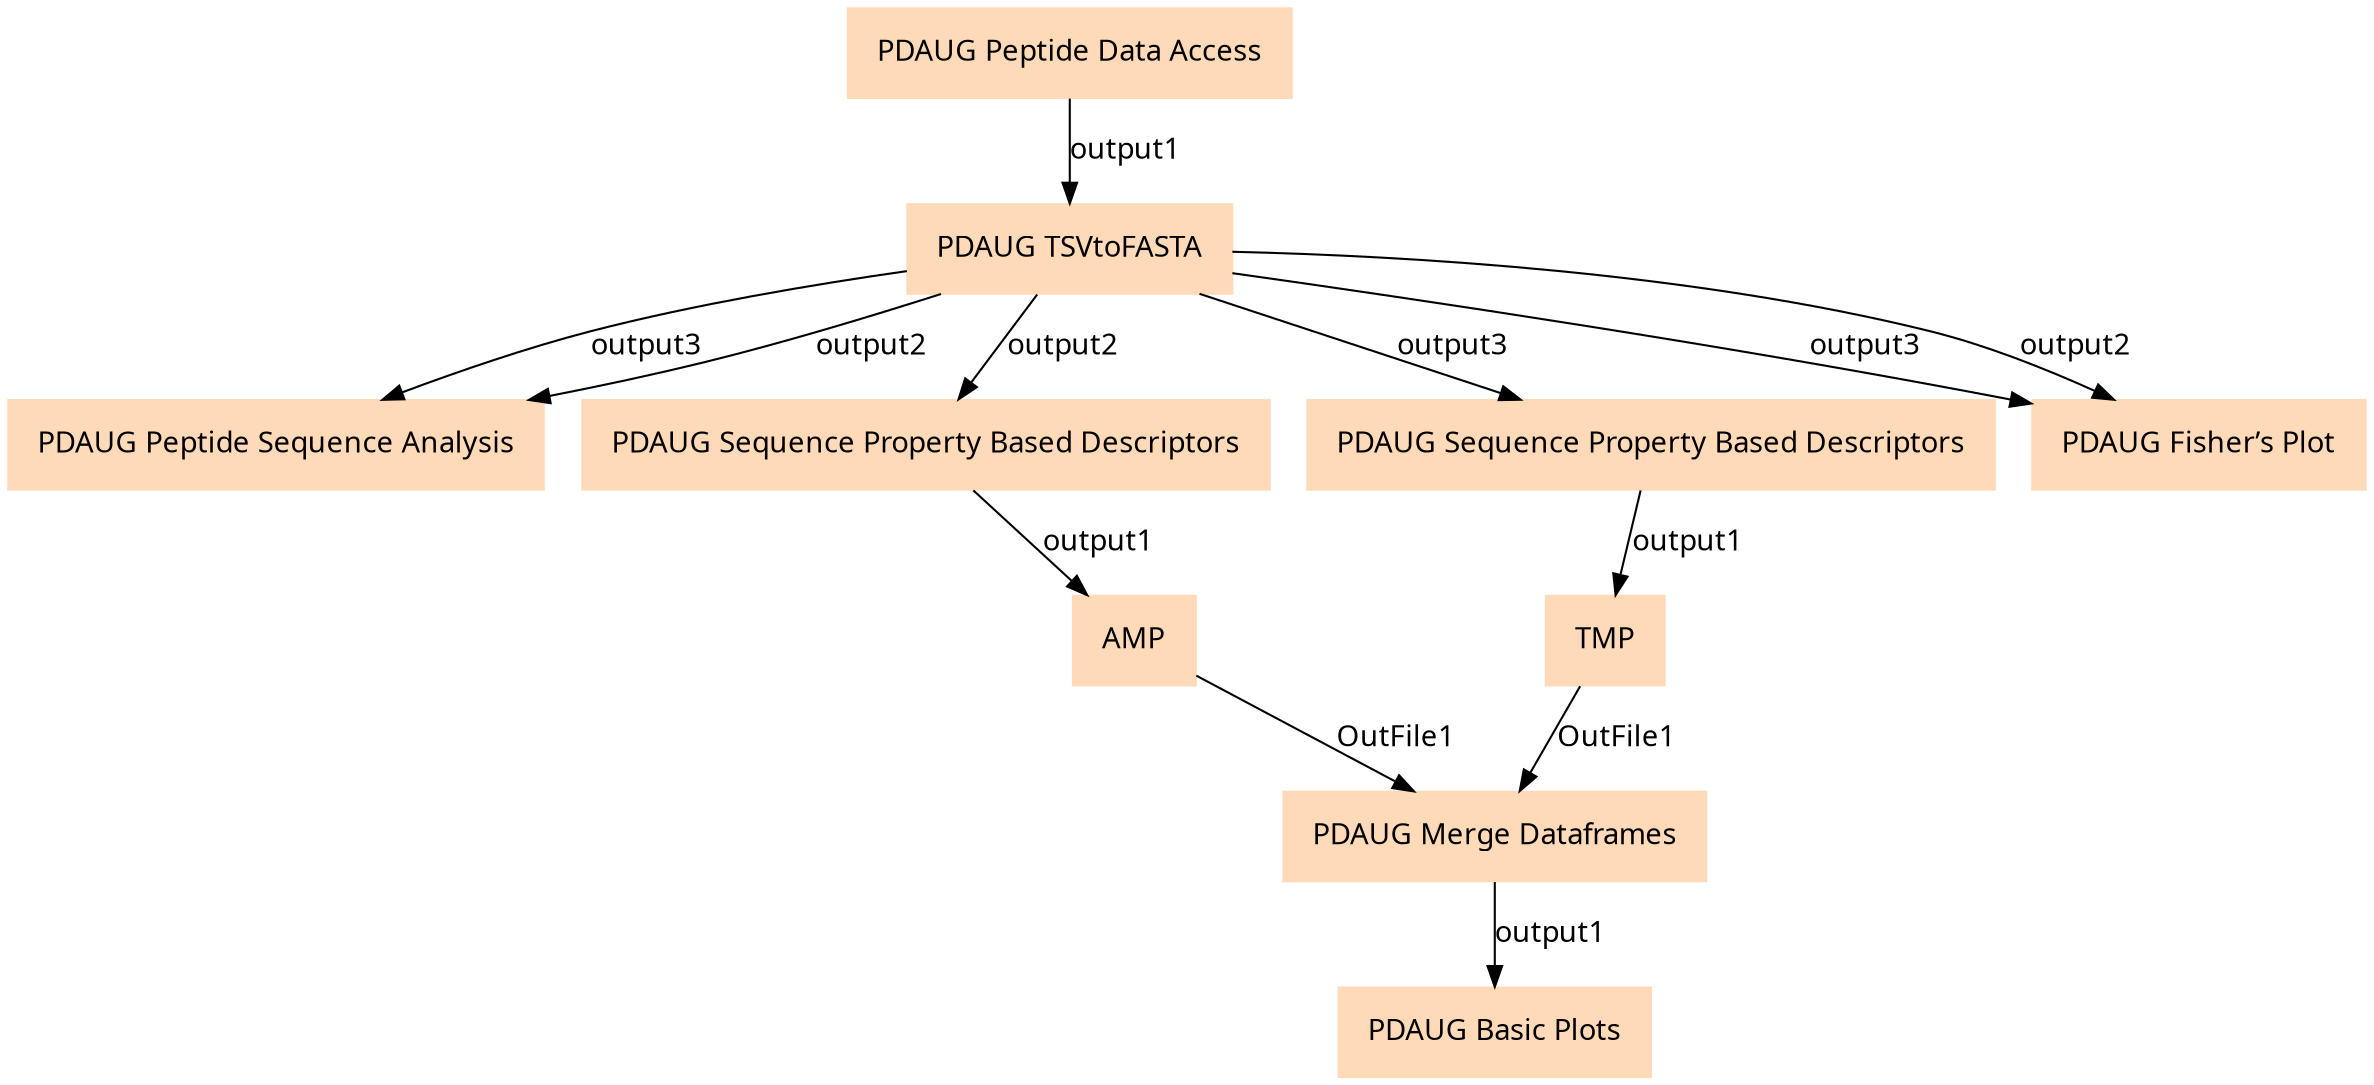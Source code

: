 digraph main {
  node [fontname="Atkinson Hyperlegible", shape=box, color=white,style=filled,color=peachpuff,margin="0.2,0.2"];
  edge [fontname="Atkinson Hyperlegible"];
  0[label="PDAUG Peptide Data Access"]
  1[label="PDAUG TSVtoFASTA"]
  0 -> 1 [label="output1"]
  2[label="PDAUG Peptide Sequence Analysis"]
  1 -> 2 [label="output3"]
  1 -> 2 [label="output2"]
  3[label="PDAUG Sequence Property Based Descriptors"]
  1 -> 3 [label="output2"]
  4[label="PDAUG Sequence Property Based Descriptors"]
  1 -> 4 [label="output3"]
  5[label="PDAUG Fisher’s Plot"]
  1 -> 5 [label="output3"]
  1 -> 5 [label="output2"]
  6[label="AMP"]
  3 -> 6 [label="output1"]
  7[label="TMP"]
  4 -> 7 [label="output1"]
  8[label="PDAUG Merge Dataframes"]
  6 -> 8 [label="OutFile1"]
  7 -> 8 [label="OutFile1"]
  9[label="PDAUG Basic Plots"]
  8 -> 9 [label="output1"]
}